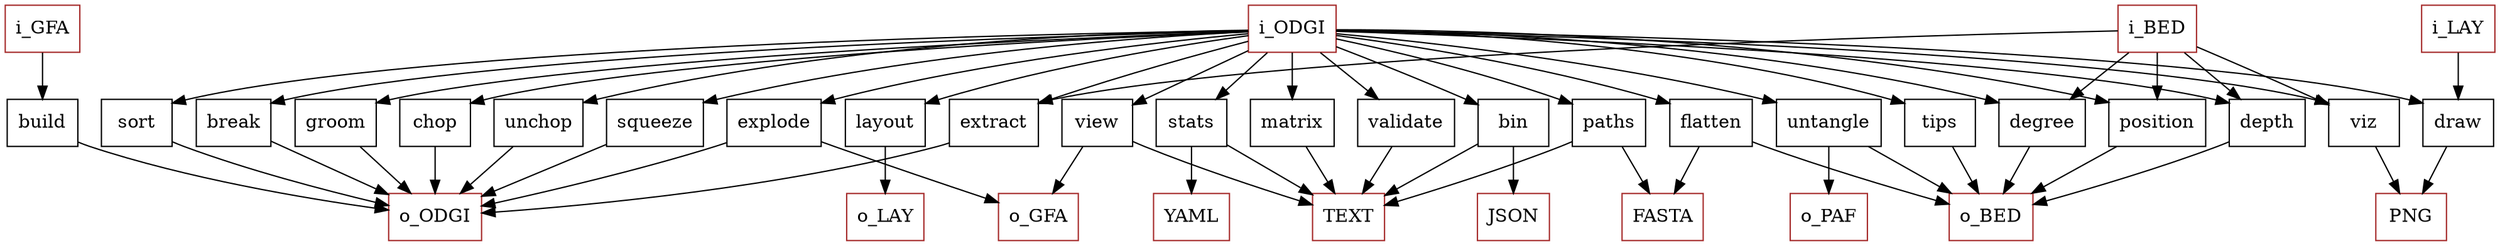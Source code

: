digraph sample {
	node [
		shape=box
		color=black
	]
/*
	build [color = red]
	view [color = red]

	validate [color = green]

	stats [color = blue]
	bin [color = blue]
	depth [color = blue]
	degree [color = blue]
  	matrix [color = blue]
    paths [color = blue]
    flatten [color = blue]

    break [color = brown]
	groom [color = brown]
	chop [color = brown]
	unchop [color = brown]
	explode [color = brown]
	squeeze [color = brown]
	extract [color = brown]

	position [color = red]
    untangle [color = red]

	viz [color = cyan]
	sort [color = cyan]
	layout [color = cyan]
	draw [color = cyan]
*/
	i_GFA [color = brown]
	i_ODGI [color = brown]
	i_BED [color = brown]
	i_LAY [color = brown]
	o_GFA [color = brown]
	o_ODGI [color = brown]
	TEXT [color = brown]
	YAML [color = brown]
	FASTA [color = brown]
	JSON [color = brown]
	o_BED [color = brown]
	o_PAF [color = brown]
	o_LAY [color = brown]
	PNG [color = brown]

	i_GFA -> build
	//i_GFA -> {view, validate, stats, bin, depth, degree, flatten, break, groom, chop, unchop, explode, squeeze, extract, position, viz, sort, layout, draw, untangle, matrix, paths, tips}
	i_ODGI -> {view, validate, stats, bin, depth, degree, flatten, break, groom, chop, unchop, explode, squeeze, extract, position, viz, sort, layout, draw, untangle, matrix, paths, tips}
	i_BED -> {depth, degree, extract, position, viz}
    i_LAY -> {draw}
    //XP -> {server}

	build -> o_ODGI
	view ->  o_GFA
	view ->  TEXT
	validate -> TEXT
	stats -> TEXT
	stats -> YAML
    matrix -> TEXT
    paths -> FASTA
    paths -> TEXT
	bin -> JSON
	bin -> TEXT
	depth -> o_BED
	degree -> o_BED
    flatten -> o_BED
    flatten -> FASTA
	break -> o_ODGI
	groom -> o_ODGI
	chop -> o_ODGI
	unchop -> o_ODGI
	explode -> o_ODGI
	explode -> o_GFA
	squeeze -> o_ODGI
	extract -> o_ODGI
	position -> o_BED
	viz -> PNG
	sort -> o_ODGI
	layout -> o_LAY
	draw -> PNG
    untangle -> o_BED
    untangle -> o_PAF
    tips -> o_BED
    //server -> TEXT
}